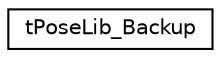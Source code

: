 digraph G
{
  edge [fontname="Helvetica",fontsize="10",labelfontname="Helvetica",labelfontsize="10"];
  node [fontname="Helvetica",fontsize="10",shape=record];
  rankdir=LR;
  Node1 [label="tPoseLib_Backup",height=0.2,width=0.4,color="black", fillcolor="white", style="filled",URL="$df/dfc/structtPoseLib__Backup.html"];
}
